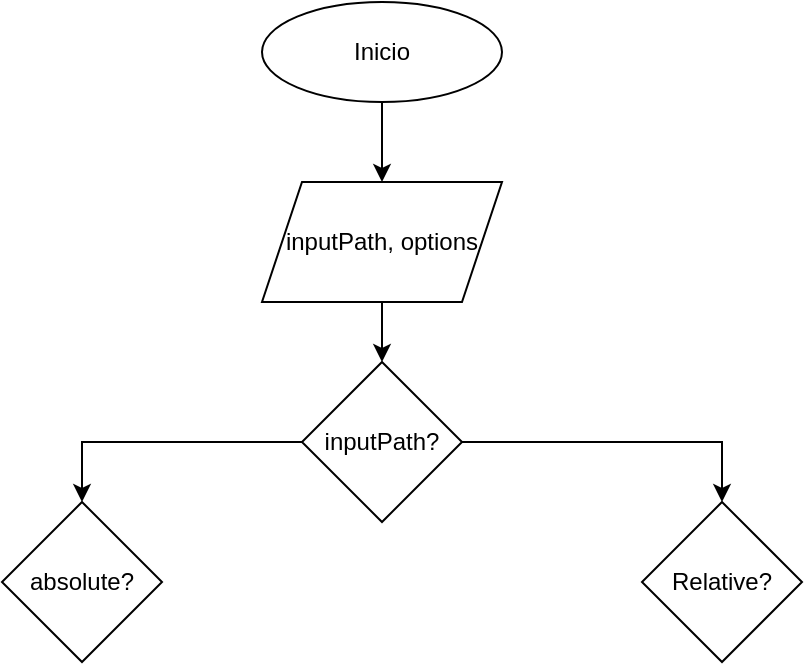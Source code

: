 <mxfile version="14.4.8" type="github">
  <diagram id="C5RBs43oDa-KdzZeNtuy" name="Page-1">
    <mxGraphModel dx="1038" dy="584" grid="1" gridSize="10" guides="1" tooltips="1" connect="1" arrows="1" fold="1" page="1" pageScale="1" pageWidth="827" pageHeight="1169" math="0" shadow="0">
      <root>
        <mxCell id="WIyWlLk6GJQsqaUBKTNV-0" />
        <mxCell id="WIyWlLk6GJQsqaUBKTNV-1" parent="WIyWlLk6GJQsqaUBKTNV-0" />
        <mxCell id="8h300LbJHMT0a1MErR_V-3" style="edgeStyle=orthogonalEdgeStyle;rounded=0;orthogonalLoop=1;jettySize=auto;html=1;entryX=0.5;entryY=0;entryDx=0;entryDy=0;" edge="1" parent="WIyWlLk6GJQsqaUBKTNV-1" source="8h300LbJHMT0a1MErR_V-0" target="8h300LbJHMT0a1MErR_V-1">
          <mxGeometry relative="1" as="geometry" />
        </mxCell>
        <mxCell id="8h300LbJHMT0a1MErR_V-0" value="Inicio" style="ellipse;whiteSpace=wrap;html=1;" vertex="1" parent="WIyWlLk6GJQsqaUBKTNV-1">
          <mxGeometry x="330" y="40" width="120" height="50" as="geometry" />
        </mxCell>
        <mxCell id="8h300LbJHMT0a1MErR_V-5" style="edgeStyle=orthogonalEdgeStyle;rounded=0;orthogonalLoop=1;jettySize=auto;html=1;entryX=0.5;entryY=0;entryDx=0;entryDy=0;" edge="1" parent="WIyWlLk6GJQsqaUBKTNV-1" source="8h300LbJHMT0a1MErR_V-1" target="8h300LbJHMT0a1MErR_V-4">
          <mxGeometry relative="1" as="geometry" />
        </mxCell>
        <mxCell id="8h300LbJHMT0a1MErR_V-1" value="inputPath, options" style="shape=parallelogram;perimeter=parallelogramPerimeter;whiteSpace=wrap;html=1;fixedSize=1;" vertex="1" parent="WIyWlLk6GJQsqaUBKTNV-1">
          <mxGeometry x="330" y="130" width="120" height="60" as="geometry" />
        </mxCell>
        <mxCell id="8h300LbJHMT0a1MErR_V-7" style="edgeStyle=orthogonalEdgeStyle;rounded=0;orthogonalLoop=1;jettySize=auto;html=1;entryX=0.5;entryY=0;entryDx=0;entryDy=0;" edge="1" parent="WIyWlLk6GJQsqaUBKTNV-1" source="8h300LbJHMT0a1MErR_V-4" target="8h300LbJHMT0a1MErR_V-6">
          <mxGeometry relative="1" as="geometry" />
        </mxCell>
        <mxCell id="8h300LbJHMT0a1MErR_V-11" style="edgeStyle=orthogonalEdgeStyle;rounded=0;orthogonalLoop=1;jettySize=auto;html=1;entryX=0.5;entryY=0;entryDx=0;entryDy=0;" edge="1" parent="WIyWlLk6GJQsqaUBKTNV-1" source="8h300LbJHMT0a1MErR_V-4" target="8h300LbJHMT0a1MErR_V-8">
          <mxGeometry relative="1" as="geometry" />
        </mxCell>
        <mxCell id="8h300LbJHMT0a1MErR_V-4" value="inputPath?" style="rhombus;whiteSpace=wrap;html=1;" vertex="1" parent="WIyWlLk6GJQsqaUBKTNV-1">
          <mxGeometry x="350" y="220" width="80" height="80" as="geometry" />
        </mxCell>
        <mxCell id="8h300LbJHMT0a1MErR_V-6" value="absolute?" style="rhombus;whiteSpace=wrap;html=1;" vertex="1" parent="WIyWlLk6GJQsqaUBKTNV-1">
          <mxGeometry x="200" y="290" width="80" height="80" as="geometry" />
        </mxCell>
        <mxCell id="8h300LbJHMT0a1MErR_V-8" value="Relative?" style="rhombus;whiteSpace=wrap;html=1;" vertex="1" parent="WIyWlLk6GJQsqaUBKTNV-1">
          <mxGeometry x="520" y="290" width="80" height="80" as="geometry" />
        </mxCell>
      </root>
    </mxGraphModel>
  </diagram>
</mxfile>
